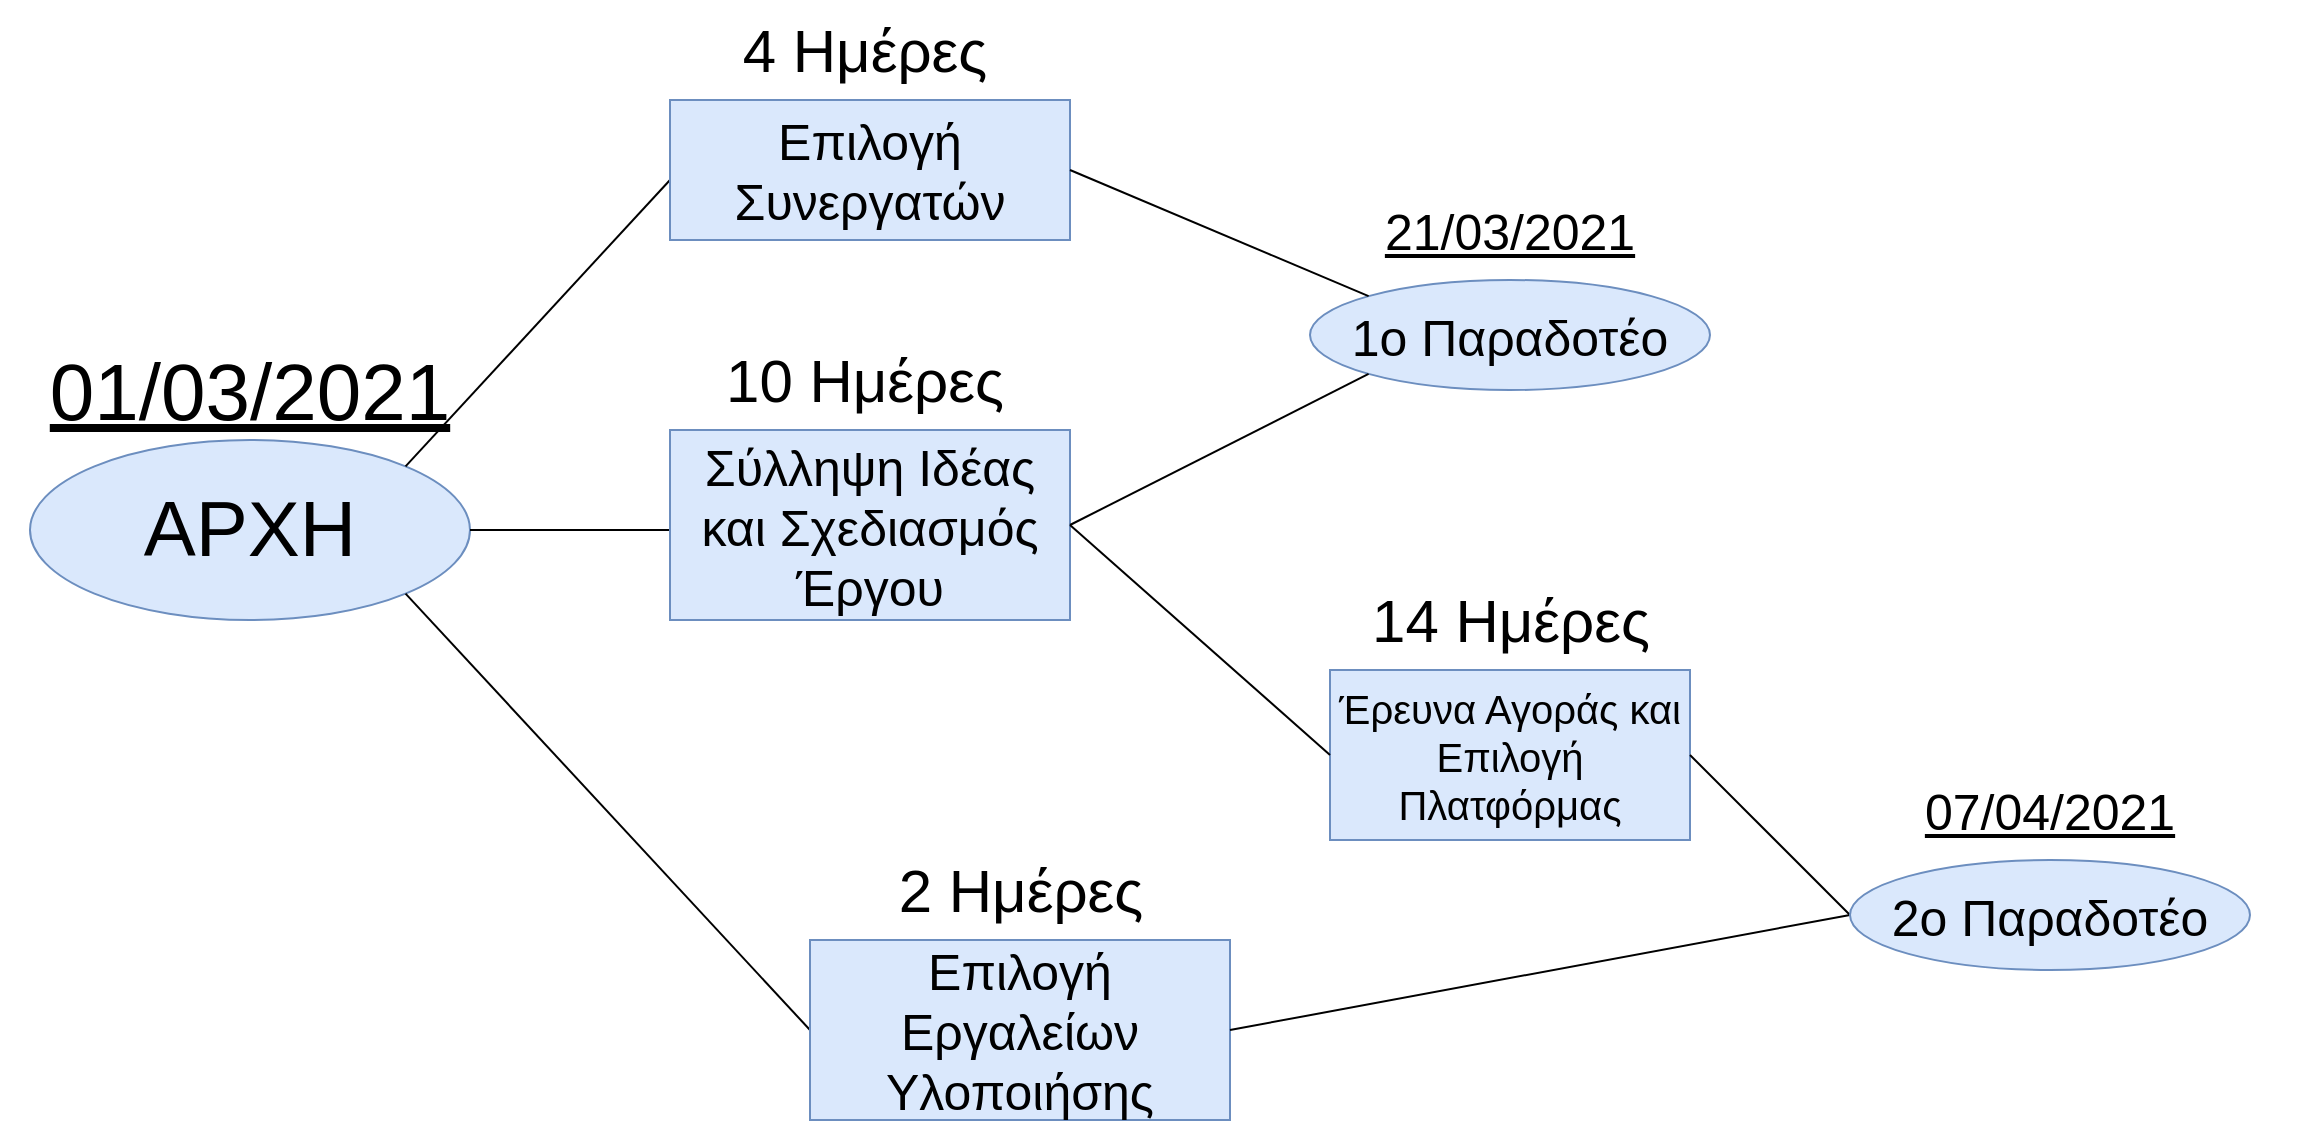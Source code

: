 <mxfile version="14.4.8" type="onedrive"><diagram name="Page-1" id="bd83a815-5ea8-2e97-e5ec-87c9f400f2fa"><mxGraphModel dx="1673" dy="941" grid="1" gridSize="10" guides="1" tooltips="1" connect="1" arrows="1" fold="1" page="1" pageScale="1.5" pageWidth="827" pageHeight="1169" background="#ffffff" math="0" shadow="0"><root><mxCell id="0" style=";html=1;"/><mxCell id="1" style=";html=1;" parent="0"/><mxCell id="dwmhbdnD8M442obBRIF2-1" value="&lt;font style=&quot;font-size: 39px&quot;&gt;ΑΡΧΗ&lt;/font&gt;" style="ellipse;whiteSpace=wrap;html=1;fillColor=#dae8fc;strokeColor=#6c8ebf;" vertex="1" parent="1"><mxGeometry x="160" y="530" width="220" height="90" as="geometry"/></mxCell><mxCell id="dwmhbdnD8M442obBRIF2-3" value="" style="endArrow=none;html=1;exitX=1;exitY=0;exitDx=0;exitDy=0;" edge="1" parent="1" source="dwmhbdnD8M442obBRIF2-1"><mxGeometry width="50" height="50" relative="1" as="geometry"><mxPoint x="360" y="550" as="sourcePoint"/><mxPoint x="480" y="400" as="targetPoint"/></mxGeometry></mxCell><mxCell id="dwmhbdnD8M442obBRIF2-6" value="&lt;font size=&quot;1&quot;&gt;&lt;u style=&quot;font-size: 40px&quot;&gt;01/03/2021&lt;/u&gt;&lt;/font&gt;" style="text;html=1;strokeColor=none;fillColor=none;align=center;verticalAlign=middle;whiteSpace=wrap;rounded=0;" vertex="1" parent="1"><mxGeometry x="145" y="480" width="250" height="50" as="geometry"/></mxCell><mxCell id="dwmhbdnD8M442obBRIF2-7" value="&lt;span style=&quot;font-size: 25px&quot;&gt;Επιλογή Συνεργατών&lt;/span&gt;" style="rounded=0;whiteSpace=wrap;html=1;fillColor=#dae8fc;strokeColor=#6c8ebf;" vertex="1" parent="1"><mxGeometry x="480" y="360" width="200" height="70" as="geometry"/></mxCell><mxCell id="dwmhbdnD8M442obBRIF2-8" value="" style="endArrow=none;html=1;exitX=1;exitY=0.5;exitDx=0;exitDy=0;" edge="1" parent="1" source="dwmhbdnD8M442obBRIF2-1"><mxGeometry width="50" height="50" relative="1" as="geometry"><mxPoint x="660" y="660" as="sourcePoint"/><mxPoint x="520" y="575" as="targetPoint"/></mxGeometry></mxCell><mxCell id="dwmhbdnD8M442obBRIF2-9" value="&lt;span style=&quot;font-size: 25px&quot;&gt;Σύλληψη Ιδέας και Σχεδιασμός Έργου&lt;/span&gt;" style="rounded=0;whiteSpace=wrap;html=1;fillColor=#dae8fc;strokeColor=#6c8ebf;" vertex="1" parent="1"><mxGeometry x="480" y="525" width="200" height="95" as="geometry"/></mxCell><mxCell id="dwmhbdnD8M442obBRIF2-11" value="" style="endArrow=none;html=1;exitX=1;exitY=1;exitDx=0;exitDy=0;entryX=0;entryY=0.5;entryDx=0;entryDy=0;" edge="1" parent="1" source="dwmhbdnD8M442obBRIF2-1" target="dwmhbdnD8M442obBRIF2-12"><mxGeometry width="50" height="50" relative="1" as="geometry"><mxPoint x="330" y="630" as="sourcePoint"/><mxPoint x="480" y="760" as="targetPoint"/></mxGeometry></mxCell><mxCell id="dwmhbdnD8M442obBRIF2-12" value="&lt;font style=&quot;font-size: 25px&quot;&gt;Επιλογή Εργαλείων Υλοποιήσης&lt;/font&gt;" style="rounded=0;whiteSpace=wrap;html=1;fillColor=#dae8fc;strokeColor=#6c8ebf;" vertex="1" parent="1"><mxGeometry x="550" y="780" width="210" height="90" as="geometry"/></mxCell><mxCell id="dwmhbdnD8M442obBRIF2-14" value="&lt;span style=&quot;font-size: 30px&quot;&gt;4 Ημέρες&lt;/span&gt;" style="text;html=1;strokeColor=none;fillColor=none;align=center;verticalAlign=middle;whiteSpace=wrap;rounded=0;" vertex="1" parent="1"><mxGeometry x="455" y="310" width="245" height="50" as="geometry"/></mxCell><mxCell id="dwmhbdnD8M442obBRIF2-15" value="&lt;span style=&quot;font-size: 30px&quot;&gt;10 Ημέρες&lt;/span&gt;" style="text;html=1;strokeColor=none;fillColor=none;align=center;verticalAlign=middle;whiteSpace=wrap;rounded=0;" vertex="1" parent="1"><mxGeometry x="455" y="475" width="245" height="50" as="geometry"/></mxCell><mxCell id="dwmhbdnD8M442obBRIF2-16" value="&lt;span style=&quot;font-size: 30px&quot;&gt;2 Ημέρες&lt;/span&gt;" style="text;html=1;strokeColor=none;fillColor=none;align=center;verticalAlign=middle;whiteSpace=wrap;rounded=0;" vertex="1" parent="1"><mxGeometry x="532.5" y="730" width="245" height="50" as="geometry"/></mxCell><mxCell id="dwmhbdnD8M442obBRIF2-17" value="&lt;font style=&quot;font-size: 25px&quot;&gt;1ο Παραδοτέο&lt;/font&gt;" style="ellipse;whiteSpace=wrap;html=1;fillColor=#dae8fc;strokeColor=#6c8ebf;" vertex="1" parent="1"><mxGeometry x="800" y="450" width="200" height="55" as="geometry"/></mxCell><mxCell id="dwmhbdnD8M442obBRIF2-18" value="" style="endArrow=none;html=1;exitX=1;exitY=0.5;exitDx=0;exitDy=0;entryX=0;entryY=0;entryDx=0;entryDy=0;" edge="1" parent="1" source="dwmhbdnD8M442obBRIF2-7" target="dwmhbdnD8M442obBRIF2-17"><mxGeometry width="50" height="50" relative="1" as="geometry"><mxPoint x="700" y="390" as="sourcePoint"/><mxPoint x="810" y="310" as="targetPoint"/></mxGeometry></mxCell><mxCell id="dwmhbdnD8M442obBRIF2-20" value="" style="endArrow=none;html=1;entryX=0;entryY=1;entryDx=0;entryDy=0;exitX=1;exitY=0.5;exitDx=0;exitDy=0;" edge="1" parent="1" source="dwmhbdnD8M442obBRIF2-9" target="dwmhbdnD8M442obBRIF2-17"><mxGeometry width="50" height="50" relative="1" as="geometry"><mxPoint x="730" y="570" as="sourcePoint"/><mxPoint x="780" y="520" as="targetPoint"/></mxGeometry></mxCell><mxCell id="dwmhbdnD8M442obBRIF2-21" value="&lt;font size=&quot;1&quot;&gt;&lt;u style=&quot;font-size: 25px&quot;&gt;21/03/2021&lt;/u&gt;&lt;/font&gt;" style="text;html=1;strokeColor=none;fillColor=none;align=center;verticalAlign=middle;whiteSpace=wrap;rounded=0;" vertex="1" parent="1"><mxGeometry x="775" y="400" width="250" height="50" as="geometry"/></mxCell><mxCell id="dwmhbdnD8M442obBRIF2-22" value="&lt;font style=&quot;font-size: 20px&quot;&gt;Έρευνα Αγοράς και Επιλογή Πλατφόρμας&lt;/font&gt;" style="rounded=0;whiteSpace=wrap;html=1;fillColor=#dae8fc;strokeColor=#6c8ebf;" vertex="1" parent="1"><mxGeometry x="810" y="645" width="180" height="85" as="geometry"/></mxCell><mxCell id="dwmhbdnD8M442obBRIF2-23" value="" style="endArrow=none;html=1;exitX=1;exitY=0.5;exitDx=0;exitDy=0;entryX=0;entryY=0.5;entryDx=0;entryDy=0;" edge="1" parent="1" source="dwmhbdnD8M442obBRIF2-9" target="dwmhbdnD8M442obBRIF2-22"><mxGeometry width="50" height="50" relative="1" as="geometry"><mxPoint x="740" y="680" as="sourcePoint"/><mxPoint x="790" y="630" as="targetPoint"/></mxGeometry></mxCell><mxCell id="dwmhbdnD8M442obBRIF2-24" value="" style="endArrow=none;html=1;exitX=1;exitY=0.5;exitDx=0;exitDy=0;entryX=0;entryY=0.5;entryDx=0;entryDy=0;" edge="1" parent="1" source="dwmhbdnD8M442obBRIF2-12" target="dwmhbdnD8M442obBRIF2-27"><mxGeometry width="50" height="50" relative="1" as="geometry"><mxPoint x="780" y="830" as="sourcePoint"/><mxPoint x="1100" y="760" as="targetPoint"/></mxGeometry></mxCell><mxCell id="dwmhbdnD8M442obBRIF2-25" value="" style="endArrow=none;html=1;exitX=1;exitY=0.5;exitDx=0;exitDy=0;entryX=0;entryY=0.5;entryDx=0;entryDy=0;" edge="1" parent="1" source="dwmhbdnD8M442obBRIF2-22" target="dwmhbdnD8M442obBRIF2-27"><mxGeometry width="50" height="50" relative="1" as="geometry"><mxPoint x="1020" y="700" as="sourcePoint"/><mxPoint x="1050" y="610" as="targetPoint"/></mxGeometry></mxCell><mxCell id="dwmhbdnD8M442obBRIF2-27" value="&lt;font style=&quot;font-size: 25px&quot;&gt;2ο Παραδοτέο&lt;/font&gt;" style="ellipse;whiteSpace=wrap;html=1;fillColor=#dae8fc;strokeColor=#6c8ebf;" vertex="1" parent="1"><mxGeometry x="1070" y="740" width="200" height="55" as="geometry"/></mxCell><mxCell id="dwmhbdnD8M442obBRIF2-28" value="&lt;font size=&quot;1&quot;&gt;&lt;u style=&quot;font-size: 25px&quot;&gt;07/04/2021&lt;/u&gt;&lt;/font&gt;" style="text;html=1;strokeColor=none;fillColor=none;align=center;verticalAlign=middle;whiteSpace=wrap;rounded=0;" vertex="1" parent="1"><mxGeometry x="1045" y="690" width="250" height="50" as="geometry"/></mxCell><mxCell id="dwmhbdnD8M442obBRIF2-29" value="&lt;span style=&quot;font-size: 30px&quot;&gt;14 Ημέρες&lt;/span&gt;" style="text;html=1;strokeColor=none;fillColor=none;align=center;verticalAlign=middle;whiteSpace=wrap;rounded=0;" vertex="1" parent="1"><mxGeometry x="777.5" y="595" width="245" height="50" as="geometry"/></mxCell></root></mxGraphModel></diagram></mxfile>
